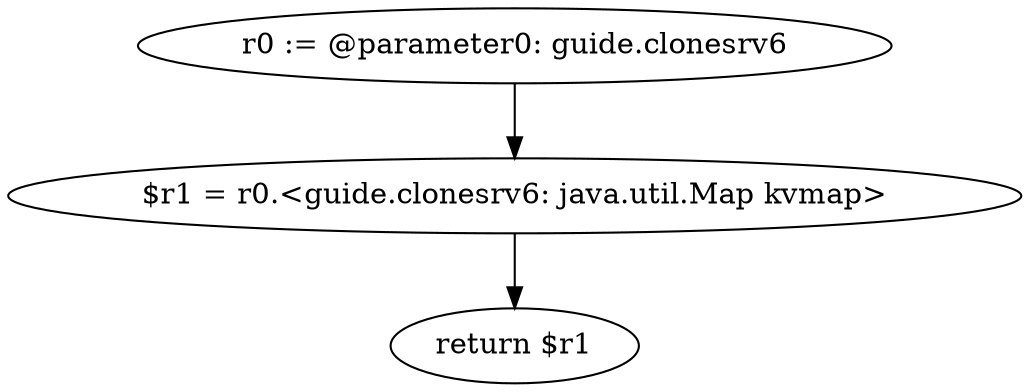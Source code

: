 digraph "unitGraph" {
    "r0 := @parameter0: guide.clonesrv6"
    "$r1 = r0.<guide.clonesrv6: java.util.Map kvmap>"
    "return $r1"
    "r0 := @parameter0: guide.clonesrv6"->"$r1 = r0.<guide.clonesrv6: java.util.Map kvmap>";
    "$r1 = r0.<guide.clonesrv6: java.util.Map kvmap>"->"return $r1";
}
